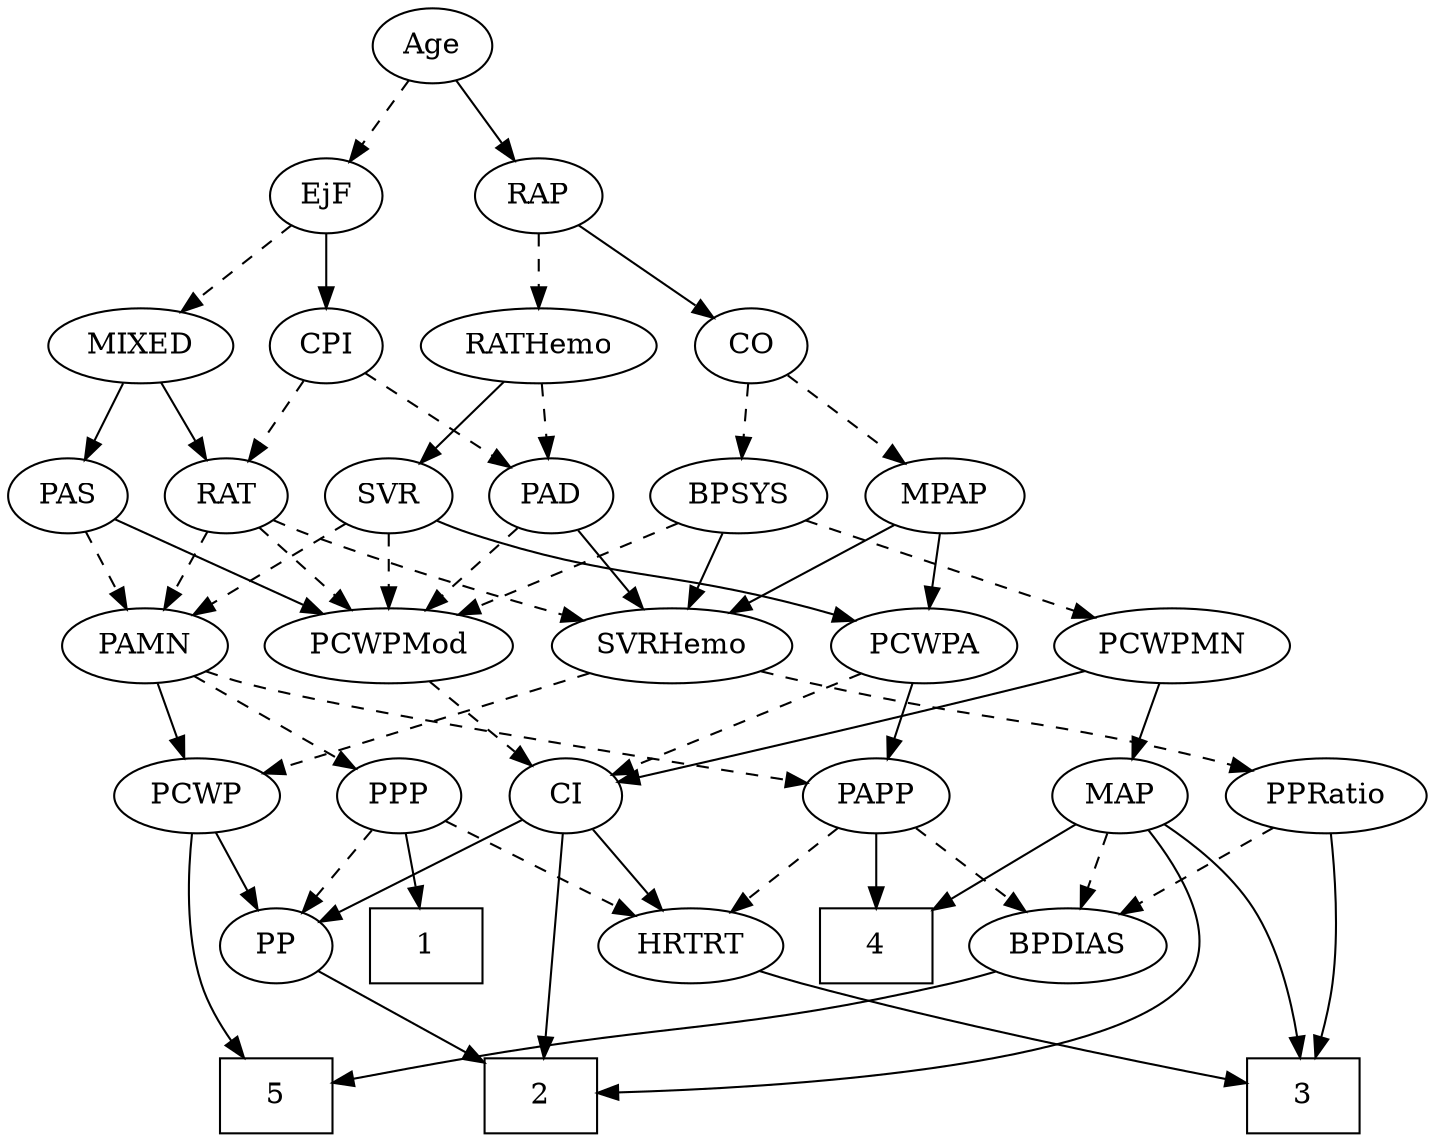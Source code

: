 strict digraph {
	graph [bb="0,0,615.65,540"];
	node [label="\N"];
	1	[height=0.5,
		pos="180,90",
		shape=box,
		width=0.75];
	2	[height=0.5,
		pos="235,18",
		shape=box,
		width=0.75];
	3	[height=0.5,
		pos="583,18",
		shape=box,
		width=0.75];
	4	[height=0.5,
		pos="388,90",
		shape=box,
		width=0.75];
	5	[height=0.5,
		pos="108,18",
		shape=box,
		width=0.75];
	Age	[height=0.5,
		pos="195,522",
		width=0.75];
	EjF	[height=0.5,
		pos="148,450",
		width=0.75];
	Age -> EjF	[pos="e,158.62,466.82 184.33,505.12 178.45,496.34 171.01,485.26 164.39,475.42",
		style=dashed];
	RAP	[height=0.5,
		pos="242,450",
		width=0.77632];
	Age -> RAP	[pos="e,231.38,466.82 205.67,505.12 211.55,496.34 218.99,485.26 225.61,475.42",
		style=solid];
	MIXED	[height=0.5,
		pos="63,378",
		width=1.1193];
	EjF -> MIXED	[pos="e,81.404,394.16 131.61,435.5 119.59,425.61 103.03,411.96 89.185,400.56",
		style=dashed];
	CPI	[height=0.5,
		pos="148,378",
		width=0.75];
	EjF -> CPI	[pos="e,148,396.1 148,431.7 148,423.98 148,414.71 148,406.11",
		style=solid];
	CO	[height=0.5,
		pos="336,378",
		width=0.75];
	RAP -> CO	[pos="e,318.72,391.87 259.68,435.83 273.95,425.21 294.22,410.11 310.29,398.15",
		style=solid];
	RATHemo	[height=0.5,
		pos="242,378",
		width=1.3721];
	RAP -> RATHemo	[pos="e,242,396.1 242,431.7 242,423.98 242,414.71 242,406.11",
		style=dashed];
	PAS	[height=0.5,
		pos="27,306",
		width=0.75];
	MIXED -> PAS	[pos="e,35.386,323.31 54.285,360.05 50.023,351.77 44.803,341.62 40.075,332.42",
		style=solid];
	RAT	[height=0.5,
		pos="99,306",
		width=0.75827];
	MIXED -> RAT	[pos="e,90.614,323.31 71.715,360.05 75.977,351.77 81.197,341.62 85.925,332.42",
		style=solid];
	MPAP	[height=0.5,
		pos="422,306",
		width=0.97491];
	PCWPA	[height=0.5,
		pos="402,234",
		width=1.1555];
	MPAP -> PCWPA	[pos="e,406.94,252.28 417.16,288.05 414.93,280.26 412.23,270.82 409.74,262.08",
		style=solid];
	SVRHemo	[height=0.5,
		pos="292,234",
		width=1.3902];
	MPAP -> SVRHemo	[pos="e,318.63,249.34 398.76,292.49 378.99,281.84 350.28,266.38 327.61,254.18",
		style=solid];
	BPSYS	[height=0.5,
		pos="331,306",
		width=1.0471];
	PCWPMod	[height=0.5,
		pos="172,234",
		width=1.4443];
	BPSYS -> PCWPMod	[pos="e,202.92,248.61 304.03,293.13 278.87,282.05 241.02,265.39 212.29,252.74",
		style=dashed];
	PCWPMN	[height=0.5,
		pos="512,234",
		width=1.3902];
	BPSYS -> PCWPMN	[pos="e,479.33,247.64 359.28,294.06 388.87,282.62 435.67,264.52 469.66,251.37",
		style=dashed];
	BPSYS -> SVRHemo	[pos="e,301.45,251.96 321.76,288.41 317.16,280.16 311.5,270.01 306.36,260.78",
		style=solid];
	PAD	[height=0.5,
		pos="247,306",
		width=0.79437];
	PAD -> PCWPMod	[pos="e,189.36,251.2 231.46,290.5 221.49,281.19 208.32,268.9 196.91,258.25",
		style=dashed];
	PAD -> SVRHemo	[pos="e,281.2,251.8 257.21,289.12 262.69,280.59 269.57,269.89 275.77,260.25",
		style=solid];
	CO -> MPAP	[pos="e,403.98,321.66 352.58,363.5 364.9,353.47 381.95,339.6 396.07,328.11",
		style=dashed];
	CO -> BPSYS	[pos="e,332.22,324.1 334.76,359.7 334.21,351.98 333.55,342.71 332.94,334.11",
		style=dashed];
	PAMN	[height=0.5,
		pos="66,234",
		width=1.011];
	PAS -> PAMN	[pos="e,56.733,251.63 36.045,288.76 40.703,280.4 46.491,270.02 51.734,260.61",
		style=dashed];
	PAS -> PCWPMod	[pos="e,143,249 48.395,294.67 70.804,283.85 106.47,266.64 133.74,253.47",
		style=solid];
	PPP	[height=0.5,
		pos="169,162",
		width=0.75];
	PAMN -> PPP	[pos="e,150.6,175.5 86.844,218.83 102.76,208.02 124.82,193.02 142.08,181.3",
		style=dashed];
	PCWP	[height=0.5,
		pos="81,162",
		width=0.97491];
	PAMN -> PCWP	[pos="e,77.298,180.28 69.631,216.05 71.301,208.26 73.324,198.82 75.197,190.08",
		style=solid];
	PAPP	[height=0.5,
		pos="388,162",
		width=0.88464];
	PAMN -> PAPP	[pos="e,357.57,168.14 93.355,221.81 99.122,219.69 105.21,217.63 111,216 154.95,203.59 281.9,181.13 347.58,169.85",
		style=dashed];
	RATHemo -> PAD	[pos="e,245.78,324.1 243.24,359.7 243.79,351.98 244.45,342.71 245.06,334.11",
		style=dashed];
	SVR	[height=0.5,
		pos="172,306",
		width=0.77632];
	RATHemo -> SVR	[pos="e,186.72,321.72 225.76,360.76 216.27,351.27 204.17,339.17 193.85,328.85",
		style=solid];
	CPI -> PAD	[pos="e,228.62,319.99 166.16,364.16 181.27,353.47 203.01,338.1 220.14,325.99",
		style=dashed];
	CPI -> RAT	[pos="e,110.18,322.98 137.13,361.46 130.93,352.62 123.04,341.34 116.04,331.34",
		style=dashed];
	RAT -> PAMN	[pos="e,73.994,251.96 91.179,288.41 87.332,280.25 82.604,270.22 78.288,261.07",
		style=dashed];
	RAT -> PCWPMod	[pos="e,155.21,251.1 113.77,290.83 123.52,281.49 136.52,269.02 147.76,258.24",
		style=dashed];
	RAT -> SVRHemo	[pos="e,254.76,246.23 120.14,294.52 124.98,292.26 130.13,289.96 135,288 171.35,273.34 213.48,259.27 244.94,249.32",
		style=dashed];
	SVR -> PAMN	[pos="e,86.966,248.85 153.05,292.49 137.01,281.89 113.76,266.54 95.317,254.36",
		style=dashed];
	SVR -> PCWPMod	[pos="e,172,252.1 172,287.7 172,279.98 172,270.71 172,262.11",
		style=dashed];
	SVR -> PCWPA	[pos="e,370.56,245.88 193.64,294.26 198.62,292.01 203.93,289.79 209,288 270.39,266.32 288.52,270.31 351,252 354.18,251.07 357.46,250.07 \
360.75,249.04",
		style=solid];
	CI	[height=0.5,
		pos="245,162",
		width=0.75];
	PCWPMod -> CI	[pos="e,230.14,177.25 188.93,216.76 198.96,207.14 211.8,194.84 222.65,184.43",
		style=dashed];
	PCWPA -> CI	[pos="e,266.76,172.7 373.93,220.49 346.47,208.24 304.74,189.64 276.25,176.93",
		style=dashed];
	PCWPA -> PAPP	[pos="e,391.46,180.28 398.61,216.05 397.07,208.35 395.21,199.03 393.47,190.36",
		style=solid];
	MAP	[height=0.5,
		pos="488,162",
		width=0.84854];
	PCWPMN -> MAP	[pos="e,493.76,179.79 506.19,216.05 503.45,208.06 500.11,198.33 497.05,189.4",
		style=solid];
	PCWPMN -> CI	[pos="e,270.04,169.11 474.6,222.03 467.44,219.99 460,217.9 453,216 392.33,199.53 321.29,181.75 279.9,171.54",
		style=solid];
	PPRatio	[height=0.5,
		pos="576,162",
		width=1.1013];
	SVRHemo -> PPRatio	[pos="e,546.5,174.17 329.02,221.84 336.28,219.8 343.86,217.75 351,216 428.97,196.87 450.64,201.45 528,180 530.93,179.19 533.94,178.29 \
536.95,177.34",
		style=dashed];
	SVRHemo -> PCWP	[pos="e,109.84,172.57 256.21,221.13 218.32,208.56 158.73,188.79 119.76,175.86",
		style=dashed];
	BPDIAS	[height=0.5,
		pos="475,90",
		width=1.1735];
	BPDIAS -> 5	[pos="e,135.04,24.243 443.95,77.755 437.42,75.643 430.53,73.599 424,72 325.64,47.907 298.78,53.3 199,36 181.17,32.908 161.41,29.246 144.88,\
26.114",
		style=solid];
	MAP -> 2	[pos="e,262.47,19.711 503.27,146.04 520.72,127.12 544.62,94.318 526,72 494.16,33.838 344.11,23.085 272.8,20.11",
		style=solid];
	MAP -> 3	[pos="e,581.72,36.116 510.4,149.58 526.23,140.4 546.73,126.07 559,108 571.53,89.542 577.53,64.793 580.4,46.079",
		style=solid];
	MAP -> 4	[pos="e,412.54,108.18 468.72,147.5 455.21,138.05 436.83,125.18 421.02,114.11",
		style=solid];
	MAP -> BPDIAS	[pos="e,478.21,108.28 484.85,144.05 483.42,136.35 481.69,127.03 480.08,118.36",
		style=dashed];
	PP	[height=0.5,
		pos="108,90",
		width=0.75];
	PP -> 2	[pos="e,207.88,33.948 128.12,77.908 147.14,67.426 176.1,51.463 199.08,38.797",
		style=solid];
	PPP -> 1	[pos="e,177.29,108.28 171.66,144.05 172.87,136.35 174.34,127.03 175.7,118.36",
		style=solid];
	PPP -> PP	[pos="e,120.92,105.82 156.06,146.15 147.81,136.69 136.96,124.24 127.66,113.56",
		style=dashed];
	HRTRT	[height=0.5,
		pos="303,90",
		width=1.1013];
	PPP -> HRTRT	[pos="e,277.99,104.06 189.64,150.22 210.74,139.2 243.85,121.9 268.85,108.84",
		style=dashed];
	PPRatio -> 3	[pos="e,589.2,36.119 584.5,144.31 589.21,134.11 594.59,120.64 597,108 600.97,87.194 596.82,63.495 592.04,45.786",
		style=solid];
	PPRatio -> BPDIAS	[pos="e,496.25,105.73 555.07,146.5 540.54,136.43 520.97,122.86 504.82,111.67",
		style=dashed];
	PCWP -> 5	[pos="e,92.39,36.226 75.448,144.21 70.313,126.02 64.514,96.344 72,72 75.009,62.215 80.507,52.616 86.316,44.334",
		style=solid];
	PCWP -> PP	[pos="e,101.52,107.79 87.536,144.05 90.62,136.06 94.372,126.33 97.817,117.4",
		style=solid];
	CI -> 2	[pos="e,236.21,36.189 243.79,143.87 242.09,119.67 238.96,75.211 236.93,46.393",
		style=solid];
	CI -> PP	[pos="e,129,101.73 224.19,150.37 201.26,138.65 164.17,119.7 138.07,106.37",
		style=solid];
	CI -> HRTRT	[pos="e,289.63,107.13 257.59,145.81 265.05,136.8 274.68,125.18 283.15,114.95",
		style=solid];
	PAPP -> 4	[pos="e,388,108.1 388,143.7 388,135.98 388,126.71 388,118.11",
		style=solid];
	PAPP -> BPDIAS	[pos="e,455.91,106.36 405.61,146.83 417.69,137.11 433.98,124.01 447.73,112.94",
		style=dashed];
	PAPP -> HRTRT	[pos="e,321.35,106.11 370.8,146.83 358.91,137.04 342.86,123.83 329.37,112.71",
		style=dashed];
	HRTRT -> 3	[pos="e,555.73,24.258 332.9,78.052 339.17,75.918 345.77,73.79 352,72 419.51,52.607 499.7,35.511 545.64,26.272",
		style=solid];
}
